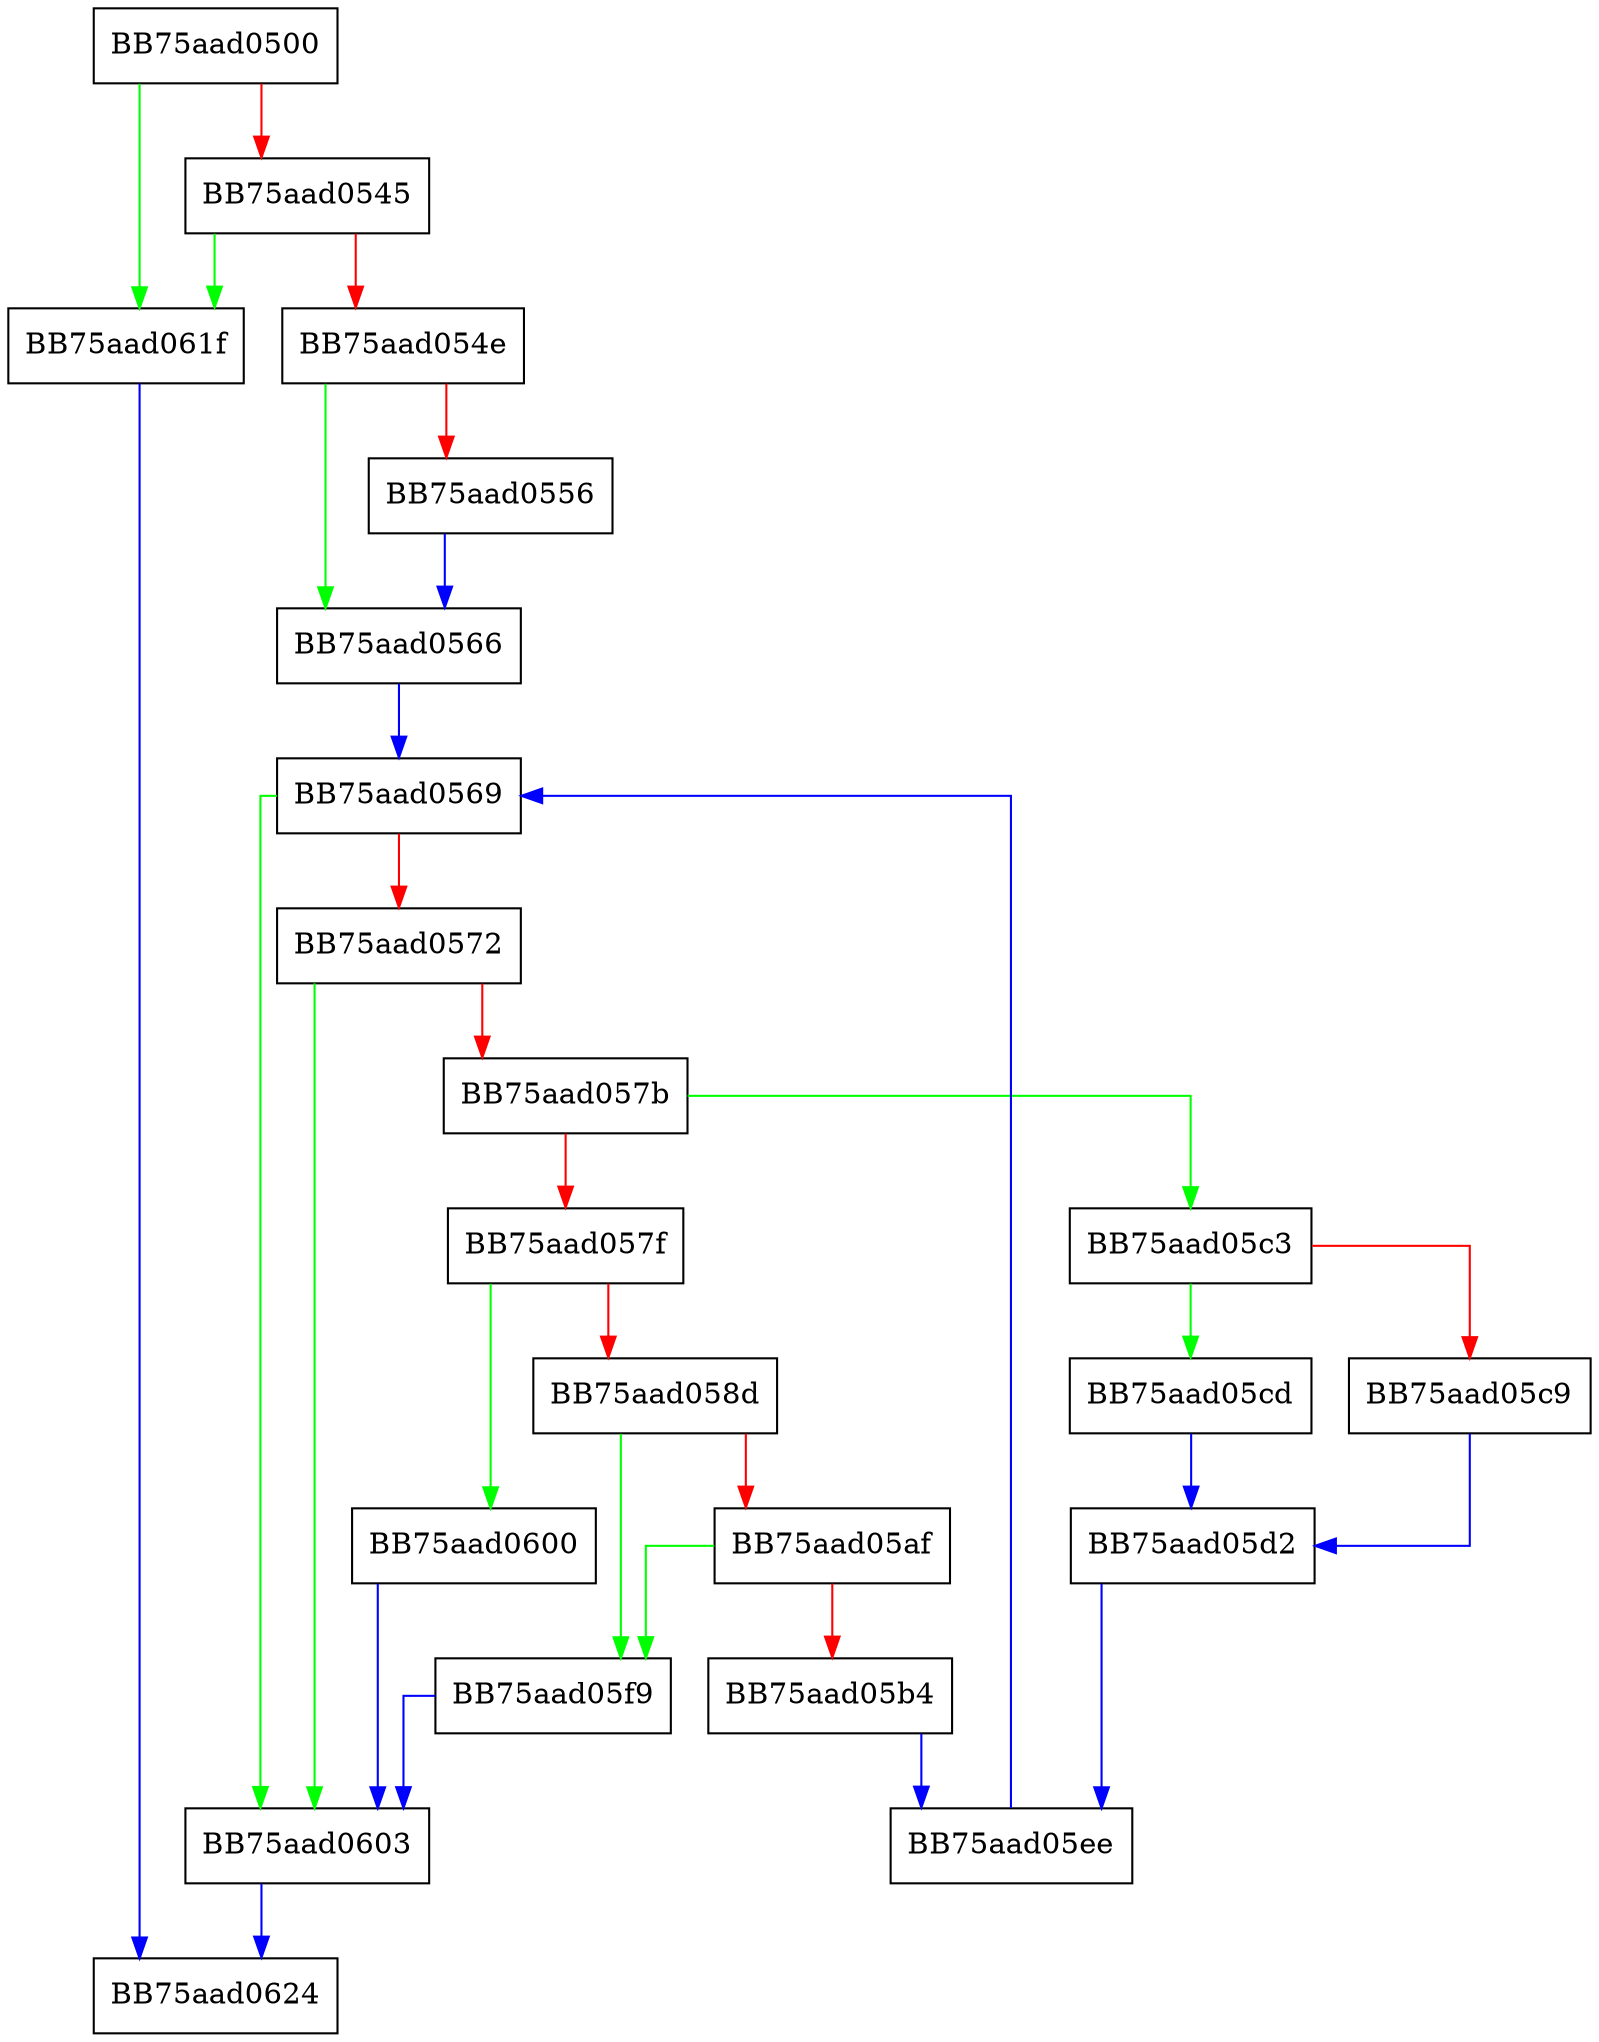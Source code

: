 digraph filter {
  node [shape="box"];
  graph [splines=ortho];
  BB75aad0500 -> BB75aad061f [color="green"];
  BB75aad0500 -> BB75aad0545 [color="red"];
  BB75aad0545 -> BB75aad061f [color="green"];
  BB75aad0545 -> BB75aad054e [color="red"];
  BB75aad054e -> BB75aad0566 [color="green"];
  BB75aad054e -> BB75aad0556 [color="red"];
  BB75aad0556 -> BB75aad0566 [color="blue"];
  BB75aad0566 -> BB75aad0569 [color="blue"];
  BB75aad0569 -> BB75aad0603 [color="green"];
  BB75aad0569 -> BB75aad0572 [color="red"];
  BB75aad0572 -> BB75aad0603 [color="green"];
  BB75aad0572 -> BB75aad057b [color="red"];
  BB75aad057b -> BB75aad05c3 [color="green"];
  BB75aad057b -> BB75aad057f [color="red"];
  BB75aad057f -> BB75aad0600 [color="green"];
  BB75aad057f -> BB75aad058d [color="red"];
  BB75aad058d -> BB75aad05f9 [color="green"];
  BB75aad058d -> BB75aad05af [color="red"];
  BB75aad05af -> BB75aad05f9 [color="green"];
  BB75aad05af -> BB75aad05b4 [color="red"];
  BB75aad05b4 -> BB75aad05ee [color="blue"];
  BB75aad05c3 -> BB75aad05cd [color="green"];
  BB75aad05c3 -> BB75aad05c9 [color="red"];
  BB75aad05c9 -> BB75aad05d2 [color="blue"];
  BB75aad05cd -> BB75aad05d2 [color="blue"];
  BB75aad05d2 -> BB75aad05ee [color="blue"];
  BB75aad05ee -> BB75aad0569 [color="blue"];
  BB75aad05f9 -> BB75aad0603 [color="blue"];
  BB75aad0600 -> BB75aad0603 [color="blue"];
  BB75aad0603 -> BB75aad0624 [color="blue"];
  BB75aad061f -> BB75aad0624 [color="blue"];
}